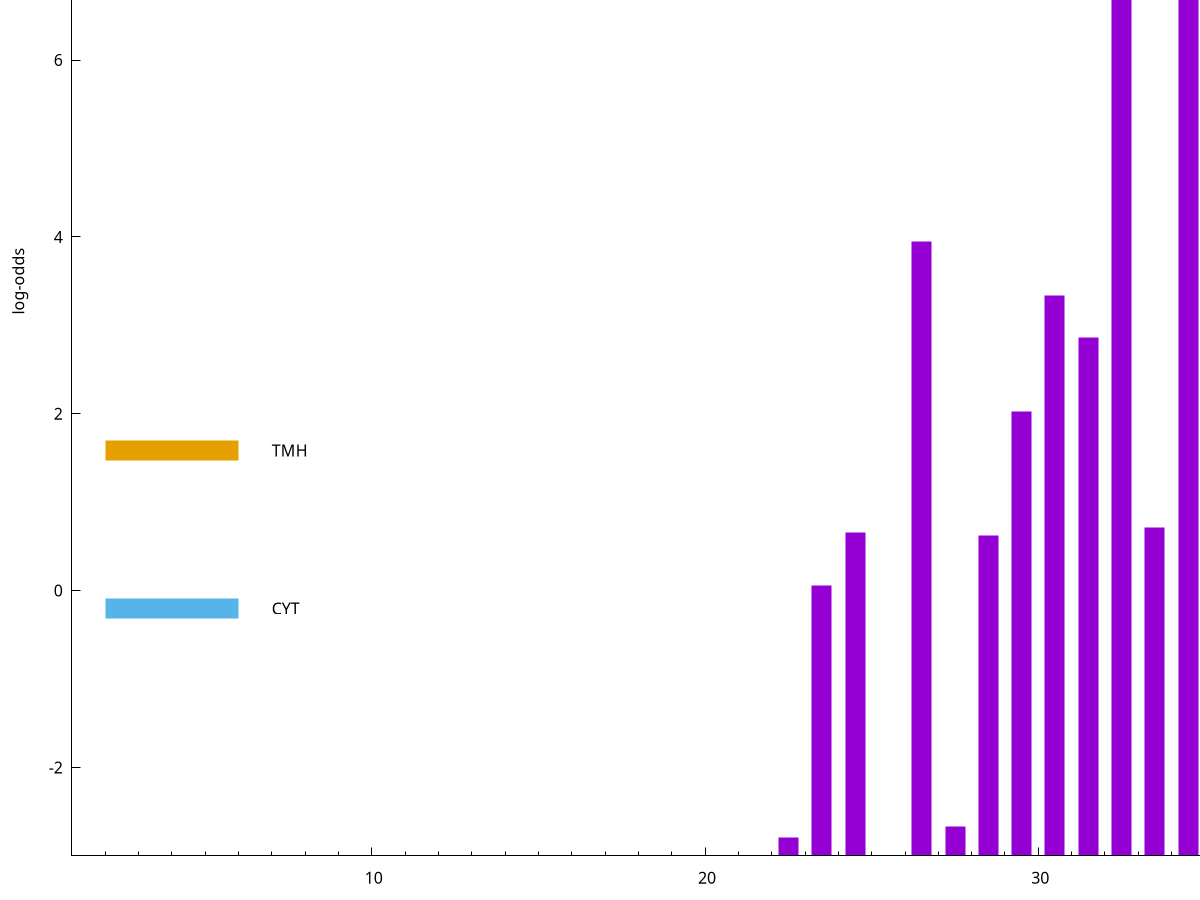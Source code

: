 set title "LipoP predictions for SRR4017833.gff"
set size 2., 1.4
set xrange [1:70] 
set mxtics 10
set yrange [-3:10]
set y2range [0:13]
set ylabel "log-odds"
set term postscript eps color solid "Helvetica" 30
set output "SRR4017833.gff165.eps"
set arrow from 2,9.41833 to 6,9.41833 nohead lt 1 lw 20
set label "SpI" at 7,9.41833
set arrow from 2,1.58519 to 6,1.58519 nohead lt 4 lw 20
set label "TMH" at 7,1.58519
set arrow from 2,-0.200913 to 6,-0.200913 nohead lt 3 lw 20
set label "CYT" at 7,-0.200913
set arrow from 2,9.41833 to 6,9.41833 nohead lt 1 lw 20
set label "SpI" at 7,9.41833
# NOTE: The scores below are the log-odds scores with the threshold
# NOTE: subtracted (a hack to make gnuplot make the histogram all
# NOTE: look nice).
plot "-" axes x1y2 title "" with impulses lt 1 lw 20
32.500000 12.058310
34.500000 9.756880
26.500000 6.942750
30.500000 6.336140
31.500000 5.864340
29.500000 5.028700
33.500000 3.710931
24.500000 3.659655
28.500000 3.618675
23.500000 3.053457
27.500000 0.328620
22.500000 0.203600
e
exit
